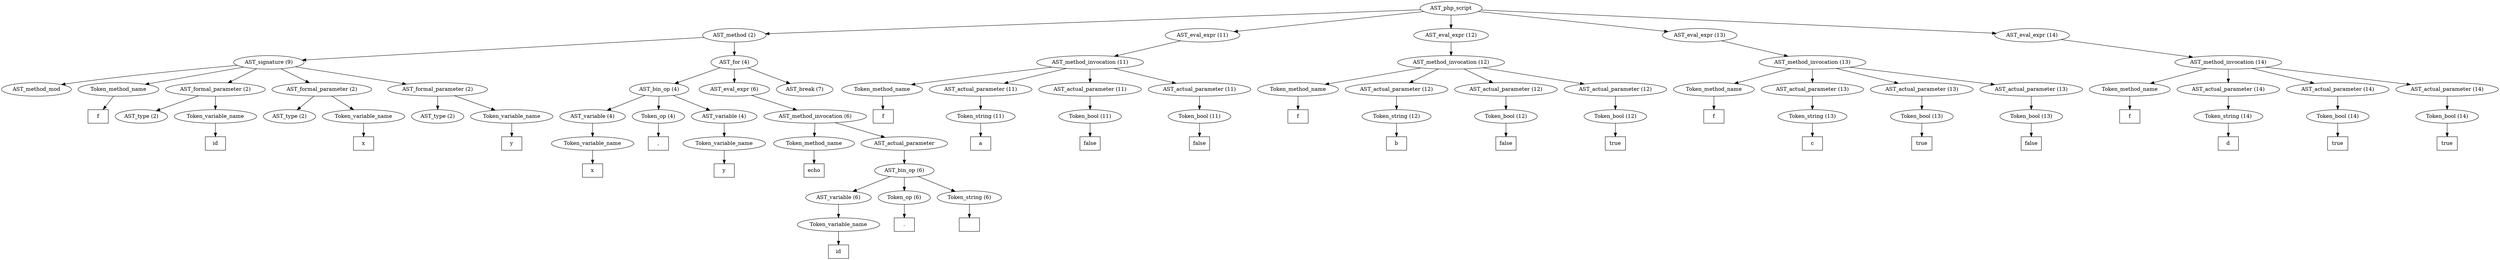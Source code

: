 /*
 * AST in dot format generated by phc -- the PHP compiler
 */

digraph AST {
node_0 [label="AST_php_script"];
node_1 [label="AST_method (2)"];
node_2 [label="AST_signature (9)"];
node_3 [label="AST_method_mod"];
node_4 [label="Token_method_name"];
node_5 [label="f", shape=box]
node_4 -> node_5;
node_6 [label="AST_formal_parameter (2)"];
node_7 [label="AST_type (2)"];
node_8 [label="Token_variable_name"];
node_9 [label="id", shape=box]
node_8 -> node_9;
node_6 -> node_8;
node_6 -> node_7;
node_10 [label="AST_formal_parameter (2)"];
node_11 [label="AST_type (2)"];
node_12 [label="Token_variable_name"];
node_13 [label="x", shape=box]
node_12 -> node_13;
node_10 -> node_12;
node_10 -> node_11;
node_14 [label="AST_formal_parameter (2)"];
node_15 [label="AST_type (2)"];
node_16 [label="Token_variable_name"];
node_17 [label="y", shape=box]
node_16 -> node_17;
node_14 -> node_16;
node_14 -> node_15;
node_2 -> node_14;
node_2 -> node_10;
node_2 -> node_6;
node_2 -> node_4;
node_2 -> node_3;
node_18 [label="AST_for (4)"];
node_19 [label="AST_bin_op (4)"];
node_20 [label="AST_variable (4)"];
node_21 [label="Token_variable_name"];
node_22 [label="x", shape=box]
node_21 -> node_22;
node_20 -> node_21;
node_23 [label="Token_op (4)"];
node_24 [label=",", shape=box]
node_23 -> node_24;
node_25 [label="AST_variable (4)"];
node_26 [label="Token_variable_name"];
node_27 [label="y", shape=box]
node_26 -> node_27;
node_25 -> node_26;
node_19 -> node_25;
node_19 -> node_23;
node_19 -> node_20;
node_28 [label="AST_eval_expr (6)"];
node_29 [label="AST_method_invocation (6)"];
node_30 [label="Token_method_name"];
node_31 [label="echo", shape=box]
node_30 -> node_31;
node_32 [label="AST_actual_parameter"];
node_33 [label="AST_bin_op (6)"];
node_34 [label="AST_variable (6)"];
node_35 [label="Token_variable_name"];
node_36 [label="id", shape=box]
node_35 -> node_36;
node_34 -> node_35;
node_37 [label="Token_op (6)"];
node_38 [label=".", shape=box]
node_37 -> node_38;
node_39 [label="Token_string (6)"];
node_40 [label="", shape=box]
node_39 -> node_40;
node_33 -> node_39;
node_33 -> node_37;
node_33 -> node_34;
node_32 -> node_33;
node_29 -> node_32;
node_29 -> node_30;
node_28 -> node_29;
node_41 [label="AST_break (7)"];
node_18 -> node_41;
node_18 -> node_28;
node_18 -> node_19;
node_1 -> node_18;
node_1 -> node_2;
node_42 [label="AST_eval_expr (11)"];
node_43 [label="AST_method_invocation (11)"];
node_44 [label="Token_method_name"];
node_45 [label="f", shape=box]
node_44 -> node_45;
node_46 [label="AST_actual_parameter (11)"];
node_47 [label="Token_string (11)"];
node_48 [label="a", shape=box]
node_47 -> node_48;
node_46 -> node_47;
node_49 [label="AST_actual_parameter (11)"];
node_50 [label="Token_bool (11)"];
node_51 [label="false", shape=box]
node_50 -> node_51;
node_49 -> node_50;
node_52 [label="AST_actual_parameter (11)"];
node_53 [label="Token_bool (11)"];
node_54 [label="false", shape=box]
node_53 -> node_54;
node_52 -> node_53;
node_43 -> node_52;
node_43 -> node_49;
node_43 -> node_46;
node_43 -> node_44;
node_42 -> node_43;
node_55 [label="AST_eval_expr (12)"];
node_56 [label="AST_method_invocation (12)"];
node_57 [label="Token_method_name"];
node_58 [label="f", shape=box]
node_57 -> node_58;
node_59 [label="AST_actual_parameter (12)"];
node_60 [label="Token_string (12)"];
node_61 [label="b", shape=box]
node_60 -> node_61;
node_59 -> node_60;
node_62 [label="AST_actual_parameter (12)"];
node_63 [label="Token_bool (12)"];
node_64 [label="false", shape=box]
node_63 -> node_64;
node_62 -> node_63;
node_65 [label="AST_actual_parameter (12)"];
node_66 [label="Token_bool (12)"];
node_67 [label="true", shape=box]
node_66 -> node_67;
node_65 -> node_66;
node_56 -> node_65;
node_56 -> node_62;
node_56 -> node_59;
node_56 -> node_57;
node_55 -> node_56;
node_68 [label="AST_eval_expr (13)"];
node_69 [label="AST_method_invocation (13)"];
node_70 [label="Token_method_name"];
node_71 [label="f", shape=box]
node_70 -> node_71;
node_72 [label="AST_actual_parameter (13)"];
node_73 [label="Token_string (13)"];
node_74 [label="c", shape=box]
node_73 -> node_74;
node_72 -> node_73;
node_75 [label="AST_actual_parameter (13)"];
node_76 [label="Token_bool (13)"];
node_77 [label="true", shape=box]
node_76 -> node_77;
node_75 -> node_76;
node_78 [label="AST_actual_parameter (13)"];
node_79 [label="Token_bool (13)"];
node_80 [label="false", shape=box]
node_79 -> node_80;
node_78 -> node_79;
node_69 -> node_78;
node_69 -> node_75;
node_69 -> node_72;
node_69 -> node_70;
node_68 -> node_69;
node_81 [label="AST_eval_expr (14)"];
node_82 [label="AST_method_invocation (14)"];
node_83 [label="Token_method_name"];
node_84 [label="f", shape=box]
node_83 -> node_84;
node_85 [label="AST_actual_parameter (14)"];
node_86 [label="Token_string (14)"];
node_87 [label="d", shape=box]
node_86 -> node_87;
node_85 -> node_86;
node_88 [label="AST_actual_parameter (14)"];
node_89 [label="Token_bool (14)"];
node_90 [label="true", shape=box]
node_89 -> node_90;
node_88 -> node_89;
node_91 [label="AST_actual_parameter (14)"];
node_92 [label="Token_bool (14)"];
node_93 [label="true", shape=box]
node_92 -> node_93;
node_91 -> node_92;
node_82 -> node_91;
node_82 -> node_88;
node_82 -> node_85;
node_82 -> node_83;
node_81 -> node_82;
node_0 -> node_81;
node_0 -> node_68;
node_0 -> node_55;
node_0 -> node_42;
node_0 -> node_1;
}
